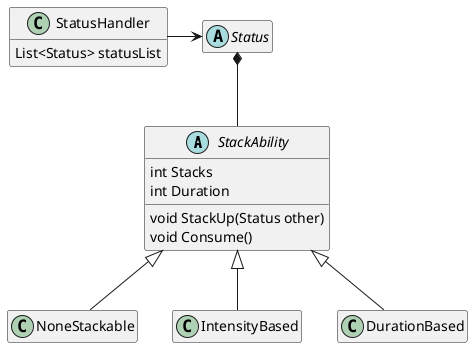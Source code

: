 @startuml
'https://plantuml.com/class-diagram
hide empty members

abstract class StackAbility
{
    int Stacks
    int Duration
    void StackUp(Status other)
    void Consume()
}

class NoneStackable

class IntensityBased

class DurationBased

StackAbility <|-- NoneStackable
StackAbility <|-- IntensityBased
StackAbility <|-- DurationBased

Status *-- StackAbility

abstract class Status

'class Exposed
'class Muscle
'class TrueStrengthForm
'
'Status <|-- Exposed
'Status <|-- Muscle
'Status <|-- TrueStrengthForm
'
'Exposed *-- DurationBased
'Muscle *-- IntensityBased
'TrueStrengthForm *-- NoneStackable

class StatusHandler {
    List<Status> statusList
}

StatusHandler -> Status

@enduml